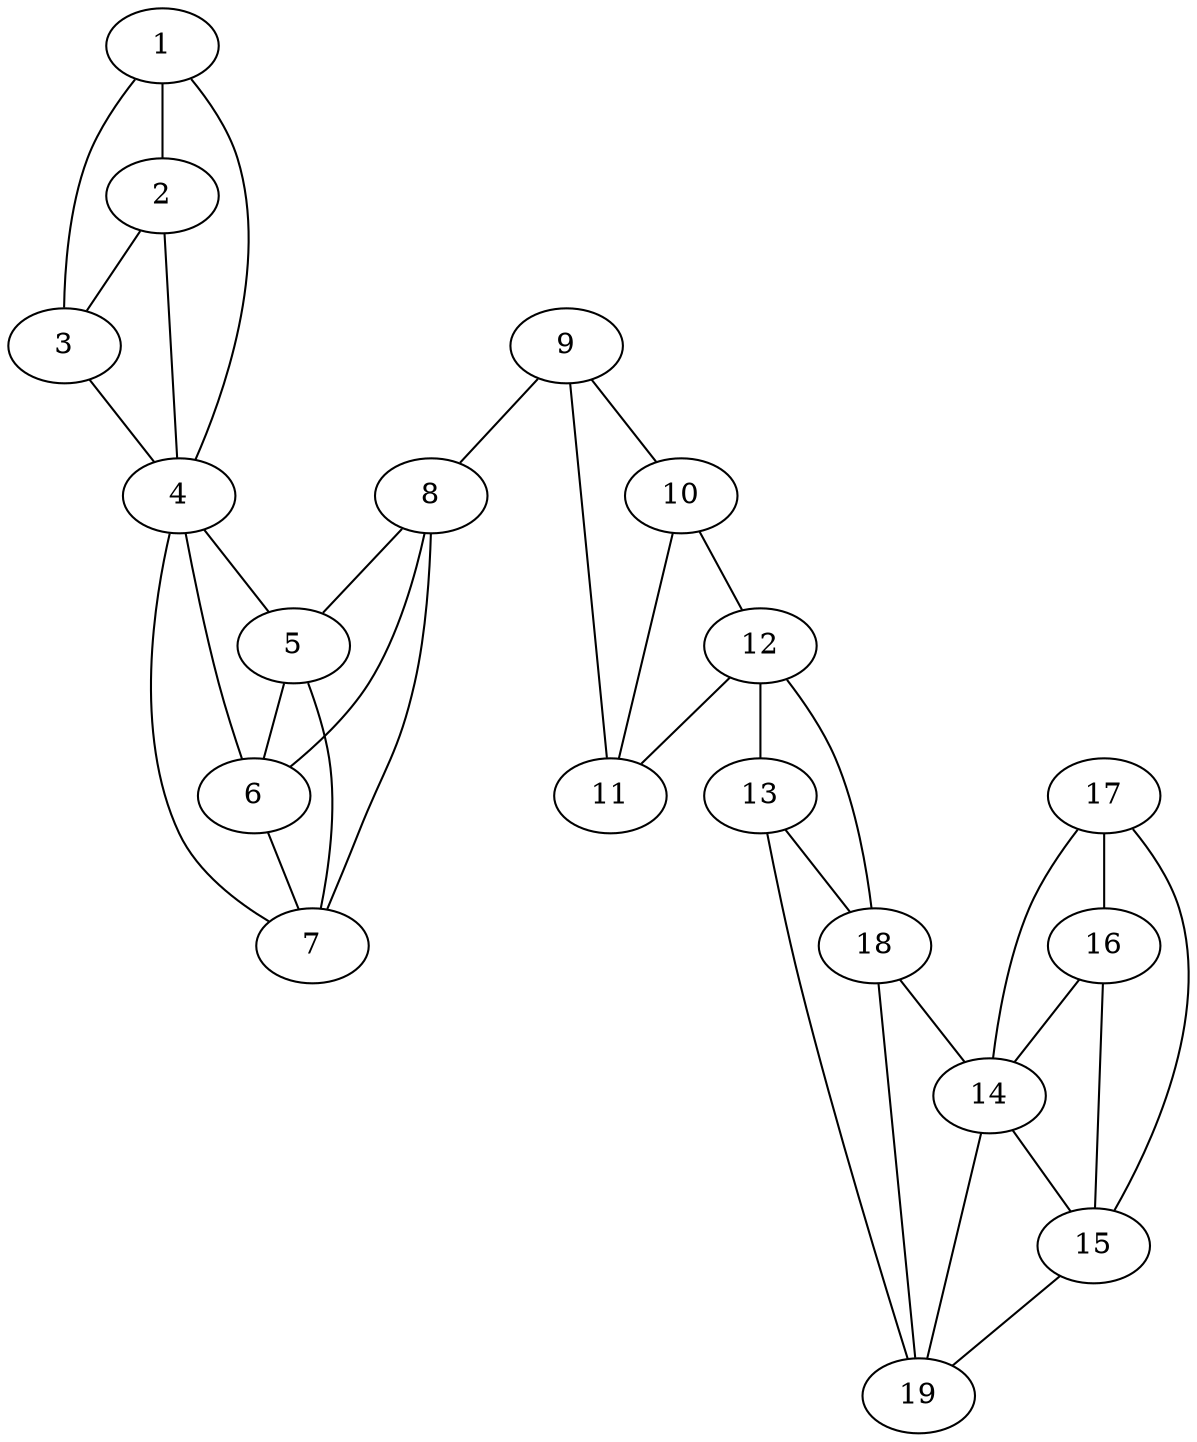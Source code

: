 graph pdb1bem {
	1	 [aaLength=17,
		sequence=FQKVYNAIALKLREDDE,
		type=0];
	2	 [aaLength=4,
		sequence=YIGY,
		type=0];
	1 -- 2	 [distance0="20.0",
		frequency=1,
		type0=1];
	4	 [aaLength=3,
		sequence=FKK,
		type=0];
	1 -- 4	 [distance0="54.0",
		frequency=1,
		type0=3];
	3	 [aaLength=12,
		sequence=LVRLAWHISGTW,
		type=0];
	1 -- 3	 [distance0="27.0",
		frequency=1,
		type0=2];
	2 -- 4	 [distance0="34.0",
		frequency=1,
		type0=3];
	2 -- 3	 [distance0="7.0",
		distance1="0.0",
		frequency=2,
		type0=1,
		type1=4];
	3 -- 4	 [distance0="27.0",
		distance1="0.0",
		frequency=2,
		type0=3,
		type1=4];
	5	 [aaLength=4,
		sequence=FNDP,
		type=0];
	4 -- 5	 [distance0="4.0",
		distance1="0.0",
		frequency=2,
		type0=1,
		type1=4];
	6	 [aaLength=3,
		sequence=AGL,
		type=0];
	4 -- 6	 [distance0="10.0",
		frequency=1,
		type0=2];
	7	 [aaLength=14,
		sequence=GFKFLEPIHKEFPW,
		type=0];
	4 -- 7	 [distance0="15.0",
		frequency=1,
		type0=3];
	5 -- 6	 [distance0="6.0",
		distance1="0.0",
		frequency=2,
		type0=2,
		type1=4];
	6 -- 7	 [distance0="5.0",
		distance1="0.0",
		frequency=2,
		type0=1,
		type1=4];
	7 -- 5	 [distance0="11.0",
		frequency=1,
		type0=2];
	8	 [aaLength=15,
		sequence=LFSLGGVTAVQEMQG,
		type=0];
	8 -- 5	 [distance0="30.0",
		frequency=1,
		type0=3];
	8 -- 6	 [distance0="24.0",
		frequency=1,
		type0=2];
	8 -- 7	 [distance0="19.0",
		frequency=1,
		type0=1];
	9	 [aaLength=3,
		sequence=TPD,
		type=0];
	9 -- 8	 [distance0="31.0",
		frequency=1,
		type0=3];
	10	 [aaLength=11,
		sequence=VRTFFQRLNMN,
		type=0];
	9 -- 10	 [distance0="16.0",
		distance1="0.0",
		frequency=2,
		type0=1,
		type1=4];
	11	 [aaLength=12,
		sequence=VVALMGAHALGK,
		type=0];
	9 -- 11	 [distance0="30.0",
		frequency=1,
		type0=2];
	12	 [aaLength=4,
		sequence=SGYE,
		type=0];
	10 -- 12	 [distance0="31.0",
		frequency=1,
		type0=3];
	10 -- 11	 [distance0="14.0",
		distance1="0.0",
		frequency=2,
		type0=1,
		type1=4];
	12 -- 11	 [distance0="17.0",
		frequency=1,
		type0=1];
	13	 [aaLength=9,
		sequence=YLNLLNEDW,
		type=0];
	12 -- 13	 [distance0="18.0",
		distance1="0.0",
		frequency=2,
		type0=2,
		type1=4];
	18	 [aaLength=5,
		sequence=EKNDA,
		type=1];
	12 -- 18	 [distance0="29.0",
		frequency=1,
		type0=3];
	13 -- 18	 [distance0="11.0",
		distance1="0.0",
		frequency=2,
		type0=1,
		type1=4];
	19	 [aaLength=5,
		sequence=DSKSG,
		type=1];
	13 -- 19	 [distance0="21.0",
		frequency=1,
		type0=3];
	14	 [aaLength=8,
		sequence=YSLIQDPK,
		type=0];
	15	 [aaLength=12,
		sequence=LSIVKEYANDQD,
		type=0];
	14 -- 15	 [distance0="9.0",
		distance1="0.0",
		frequency=2,
		type0=1,
		type1=4];
	14 -- 19	 [distance0="12.0",
		frequency=1,
		type0=2];
	15 -- 19	 [distance0="21.0",
		frequency=1,
		type0=3];
	16	 [aaLength=17,
		sequence=FFKDFSKAFEKLLEDGI,
		type=0];
	16 -- 14	 [distance0="22.0",
		frequency=1,
		type0=2];
	16 -- 15	 [distance0="13.0",
		frequency=1,
		type0=1];
	17	 [aaLength=4,
		sequence=QGL,
		type=0];
	17 -- 14	 [distance0="56.0",
		frequency=1,
		type0=3];
	17 -- 15	 [distance0="47.0",
		frequency=1,
		type0=2];
	17 -- 16	 [distance0="34.0",
		frequency=1,
		type0=1];
	18 -- 14	 [distance0="22.0",
		frequency=1,
		type0=3];
	18 -- 19	 [distance0="10.0",
		distance1="0.0",
		frequency=2,
		type0=1,
		type1=4];
}
